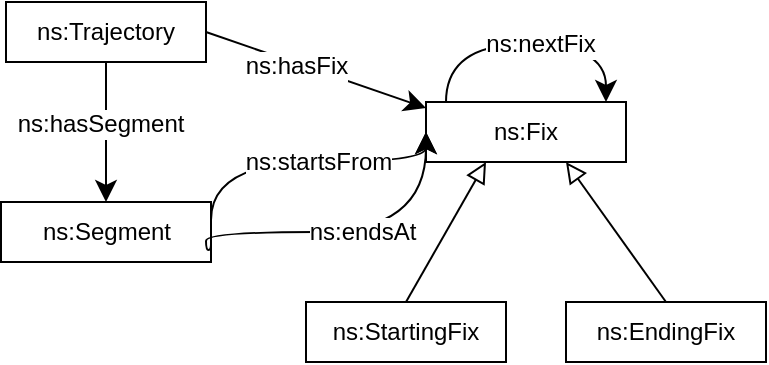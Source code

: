 <mxfile>
    <diagram id="Le7mC1yFUVfu4gc3juXI" name="Page-1">
        <mxGraphModel dx="1327" dy="807" grid="1" gridSize="10" guides="1" tooltips="1" connect="1" arrows="1" fold="1" page="1" pageScale="1" pageWidth="850" pageHeight="1100" math="0" shadow="0">
            <root>
                <mxCell id="0"/>
                <mxCell id="1" parent="0"/>
                <mxCell id="6" value="ns:&lt;span style=&quot;background-color: rgb(255 , 255 , 255)&quot;&gt;Trajectory&lt;/span&gt;" style="rounded=0;whiteSpace=wrap;html=1;snapToPoint=1;points=[[0.1,0],[0.2,0],[0.3,0],[0.4,0],[0.5,0],[0.6,0],[0.7,0],[0.8,0],[0.9,0],[0,0.1],[0,0.3],[0,0.5],[0,0.7],[0,0.9],[0.1,1],[0.2,1],[0.3,1],[0.4,1],[0.5,1],[0.6,1],[0.7,1],[0.8,1],[0.9,1],[1,0.1],[1,0.3],[1,0.5],[1,0.7],[1,0.9]];" vertex="1" parent="1">
                    <mxGeometry x="120" y="270" width="100" height="30" as="geometry"/>
                </mxCell>
                <mxCell id="9" value="ns:&lt;span style=&quot;background-color: rgb(255 , 255 , 255)&quot;&gt;Segment&lt;/span&gt;" style="rounded=0;whiteSpace=wrap;html=1;snapToPoint=1;points=[[0.1,0],[0.2,0],[0.3,0],[0.4,0],[0.5,0],[0.6,0],[0.7,0],[0.8,0],[0.9,0],[0,0.1],[0,0.3],[0,0.5],[0,0.7],[0,0.9],[0.1,1],[0.2,1],[0.3,1],[0.4,1],[0.5,1],[0.6,1],[0.7,1],[0.8,1],[0.9,1],[1,0.1],[1,0.3],[1,0.5],[1,0.7],[1,0.9]];" vertex="1" parent="1">
                    <mxGeometry x="117.5" y="370" width="105" height="30" as="geometry"/>
                </mxCell>
                <mxCell id="10" value="" style="endArrow=classic;html=1;endSize=8;arcSize=0;entryX=0.5;entryY=0;entryDx=0;entryDy=0;exitX=0.5;exitY=1;exitDx=0;exitDy=0;" edge="1" parent="1" source="6" target="9">
                    <mxGeometry width="50" height="50" relative="1" as="geometry">
                        <mxPoint x="165" y="300" as="sourcePoint"/>
                        <mxPoint x="330" y="580" as="targetPoint"/>
                    </mxGeometry>
                </mxCell>
                <mxCell id="11" value="&lt;div&gt;ns:hasSegment&lt;/div&gt;" style="text;html=1;align=center;verticalAlign=middle;resizable=0;points=[];labelBackgroundColor=#ffffff;" vertex="1" connectable="0" parent="10">
                    <mxGeometry x="-0.127" relative="1" as="geometry">
                        <mxPoint x="-3" as="offset"/>
                    </mxGeometry>
                </mxCell>
                <mxCell id="12" value="ns:&lt;span style=&quot;background-color: rgb(255 , 255 , 255)&quot;&gt;Fix&lt;/span&gt;" style="rounded=0;whiteSpace=wrap;html=1;snapToPoint=1;points=[[0.1,0],[0.2,0],[0.3,0],[0.4,0],[0.5,0],[0.6,0],[0.7,0],[0.8,0],[0.9,0],[0,0.1],[0,0.3],[0,0.5],[0,0.7],[0,0.9],[0.1,1],[0.2,1],[0.3,1],[0.4,1],[0.5,1],[0.6,1],[0.7,1],[0.8,1],[0.9,1],[1,0.1],[1,0.3],[1,0.5],[1,0.7],[1,0.9]];" vertex="1" parent="1">
                    <mxGeometry x="330" y="320" width="100" height="30" as="geometry"/>
                </mxCell>
                <mxCell id="13" value="" style="endArrow=classic;html=1;exitX=1;exitY=0.5;exitDx=0;exitDy=0;endSize=8;arcSize=0;entryX=0;entryY=0.1;entryDx=0;entryDy=0;" edge="1" parent="1" source="6" target="12">
                    <mxGeometry width="50" height="50" relative="1" as="geometry">
                        <mxPoint x="250" y="270" as="sourcePoint"/>
                        <mxPoint x="530" y="515" as="targetPoint"/>
                    </mxGeometry>
                </mxCell>
                <mxCell id="14" value="&lt;div&gt;ns:hasFix&lt;/div&gt;" style="text;html=1;align=center;verticalAlign=middle;resizable=0;points=[];labelBackgroundColor=#ffffff;" vertex="1" connectable="0" parent="13">
                    <mxGeometry x="-0.127" relative="1" as="geometry">
                        <mxPoint x="-3" as="offset"/>
                    </mxGeometry>
                </mxCell>
                <mxCell id="15" value="" style="endArrow=classic;html=1;exitX=1;exitY=0.3;exitDx=0;exitDy=0;endSize=8;arcSize=0;entryX=0;entryY=0.5;entryDx=0;entryDy=0;edgeStyle=orthogonalEdgeStyle;curved=1;" edge="1" parent="1" source="9" target="12">
                    <mxGeometry width="50" height="50" relative="1" as="geometry">
                        <mxPoint x="230" y="295" as="sourcePoint"/>
                        <mxPoint x="340" y="333" as="targetPoint"/>
                        <Array as="points">
                            <mxPoint x="222" y="350"/>
                            <mxPoint x="330" y="350"/>
                        </Array>
                    </mxGeometry>
                </mxCell>
                <mxCell id="16" value="&lt;div&gt;ns:startsFrom&lt;/div&gt;" style="text;html=1;align=center;verticalAlign=middle;resizable=0;points=[];labelBackgroundColor=#ffffff;" vertex="1" connectable="0" parent="15">
                    <mxGeometry x="-0.127" relative="1" as="geometry">
                        <mxPoint x="16" as="offset"/>
                    </mxGeometry>
                </mxCell>
                <mxCell id="17" value="" style="endArrow=classic;html=1;exitX=1;exitY=0.7;exitDx=0;exitDy=0;endSize=8;arcSize=0;edgeStyle=orthogonalEdgeStyle;curved=1;entryX=0;entryY=0.5;entryDx=0;entryDy=0;" edge="1" parent="1" source="9" target="12">
                    <mxGeometry width="50" height="50" relative="1" as="geometry">
                        <mxPoint x="222.5" y="394" as="sourcePoint"/>
                        <mxPoint x="360" y="385" as="targetPoint"/>
                        <Array as="points">
                            <mxPoint x="222" y="394"/>
                            <mxPoint x="220" y="394"/>
                            <mxPoint x="220" y="385"/>
                            <mxPoint x="330" y="385"/>
                        </Array>
                    </mxGeometry>
                </mxCell>
                <mxCell id="18" value="&lt;div&gt;ns:endsAt&lt;/div&gt;" style="text;html=1;align=center;verticalAlign=middle;resizable=0;points=[];labelBackgroundColor=#ffffff;" vertex="1" connectable="0" parent="17">
                    <mxGeometry x="-0.127" relative="1" as="geometry">
                        <mxPoint x="16" as="offset"/>
                    </mxGeometry>
                </mxCell>
                <mxCell id="19" value="" style="endArrow=classic;html=1;exitX=0.1;exitY=0;exitDx=0;exitDy=0;endSize=8;arcSize=0;entryX=0.9;entryY=0;entryDx=0;entryDy=0;edgeStyle=orthogonalEdgeStyle;curved=1;" edge="1" parent="1" source="12" target="12">
                    <mxGeometry width="50" height="50" relative="1" as="geometry">
                        <mxPoint x="340.02" y="320" as="sourcePoint"/>
                        <mxPoint x="447.52" y="276" as="targetPoint"/>
                        <Array as="points">
                            <mxPoint x="340" y="291"/>
                            <mxPoint x="420" y="291"/>
                        </Array>
                    </mxGeometry>
                </mxCell>
                <mxCell id="20" value="&lt;div&gt;ns:nextFix&lt;/div&gt;" style="text;html=1;align=center;verticalAlign=middle;resizable=0;points=[];labelBackgroundColor=#ffffff;" vertex="1" connectable="0" parent="19">
                    <mxGeometry x="-0.127" relative="1" as="geometry">
                        <mxPoint x="16" as="offset"/>
                    </mxGeometry>
                </mxCell>
                <mxCell id="21" value="" style="endArrow=block;html=1;fontColor=#000099;exitX=0.5;exitY=0;exitDx=0;exitDy=0;endFill=0;entryX=0.3;entryY=1;entryDx=0;entryDy=0;endSize=8;arcSize=0;curved=1;" edge="1" parent="1" source="22" target="12">
                    <mxGeometry width="50" height="50" relative="1" as="geometry">
                        <mxPoint x="105" y="490" as="sourcePoint"/>
                        <mxPoint x="370" y="480" as="targetPoint"/>
                    </mxGeometry>
                </mxCell>
                <mxCell id="22" value="ns:StartingFix" style="rounded=0;whiteSpace=wrap;html=1;snapToPoint=1;points=[[0.1,0],[0.2,0],[0.3,0],[0.4,0],[0.5,0],[0.6,0],[0.7,0],[0.8,0],[0.9,0],[0,0.1],[0,0.3],[0,0.5],[0,0.7],[0,0.9],[0.1,1],[0.2,1],[0.3,1],[0.4,1],[0.5,1],[0.6,1],[0.7,1],[0.8,1],[0.9,1],[1,0.1],[1,0.3],[1,0.5],[1,0.7],[1,0.9]];" vertex="1" parent="1">
                    <mxGeometry x="270" y="420" width="100" height="30" as="geometry"/>
                </mxCell>
                <mxCell id="23" value="" style="endArrow=block;html=1;fontColor=#000099;exitX=0.5;exitY=0;exitDx=0;exitDy=0;endFill=0;entryX=0.7;entryY=1;entryDx=0;entryDy=0;endSize=8;arcSize=0;curved=1;" edge="1" parent="1" source="24" target="12">
                    <mxGeometry width="50" height="50" relative="1" as="geometry">
                        <mxPoint x="235" y="480" as="sourcePoint"/>
                        <mxPoint x="510" y="470" as="targetPoint"/>
                    </mxGeometry>
                </mxCell>
                <mxCell id="24" value="ns:EndingFix" style="rounded=0;whiteSpace=wrap;html=1;snapToPoint=1;points=[[0.1,0],[0.2,0],[0.3,0],[0.4,0],[0.5,0],[0.6,0],[0.7,0],[0.8,0],[0.9,0],[0,0.1],[0,0.3],[0,0.5],[0,0.7],[0,0.9],[0.1,1],[0.2,1],[0.3,1],[0.4,1],[0.5,1],[0.6,1],[0.7,1],[0.8,1],[0.9,1],[1,0.1],[1,0.3],[1,0.5],[1,0.7],[1,0.9]];" vertex="1" parent="1">
                    <mxGeometry x="400" y="420" width="100" height="30" as="geometry"/>
                </mxCell>
            </root>
        </mxGraphModel>
    </diagram>
</mxfile>